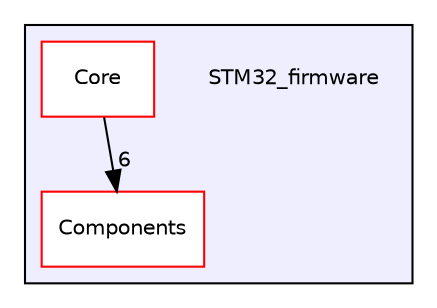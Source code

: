 digraph "/home/krzy5z70f/Documents/Semestr_5/SM_laboratoria/RWACS/STM32_firmware" {
  compound=true
  node [ fontsize="10", fontname="Helvetica"];
  edge [ labelfontsize="10", labelfontname="Helvetica"];
  subgraph clusterdir_5d1c508b9ff83449541a97e299fd77a1 {
    graph [ bgcolor="#eeeeff", pencolor="black", label="" URL="dir_5d1c508b9ff83449541a97e299fd77a1.html"];
    dir_5d1c508b9ff83449541a97e299fd77a1 [shape=plaintext label="STM32_firmware"];
  dir_51c6471e9ff1fde0f9aea20ca817e4f0 [shape=box label="Components" fillcolor="white" style="filled" color="red" URL="dir_51c6471e9ff1fde0f9aea20ca817e4f0.html"];
  dir_6a7b87ec4bbec922bae060a5d494bbb2 [shape=box label="Core" fillcolor="white" style="filled" color="red" URL="dir_6a7b87ec4bbec922bae060a5d494bbb2.html"];
  }
  dir_6a7b87ec4bbec922bae060a5d494bbb2->dir_51c6471e9ff1fde0f9aea20ca817e4f0 [headlabel="6", labeldistance=1.5 headhref="dir_000020_000001.html"];
}
